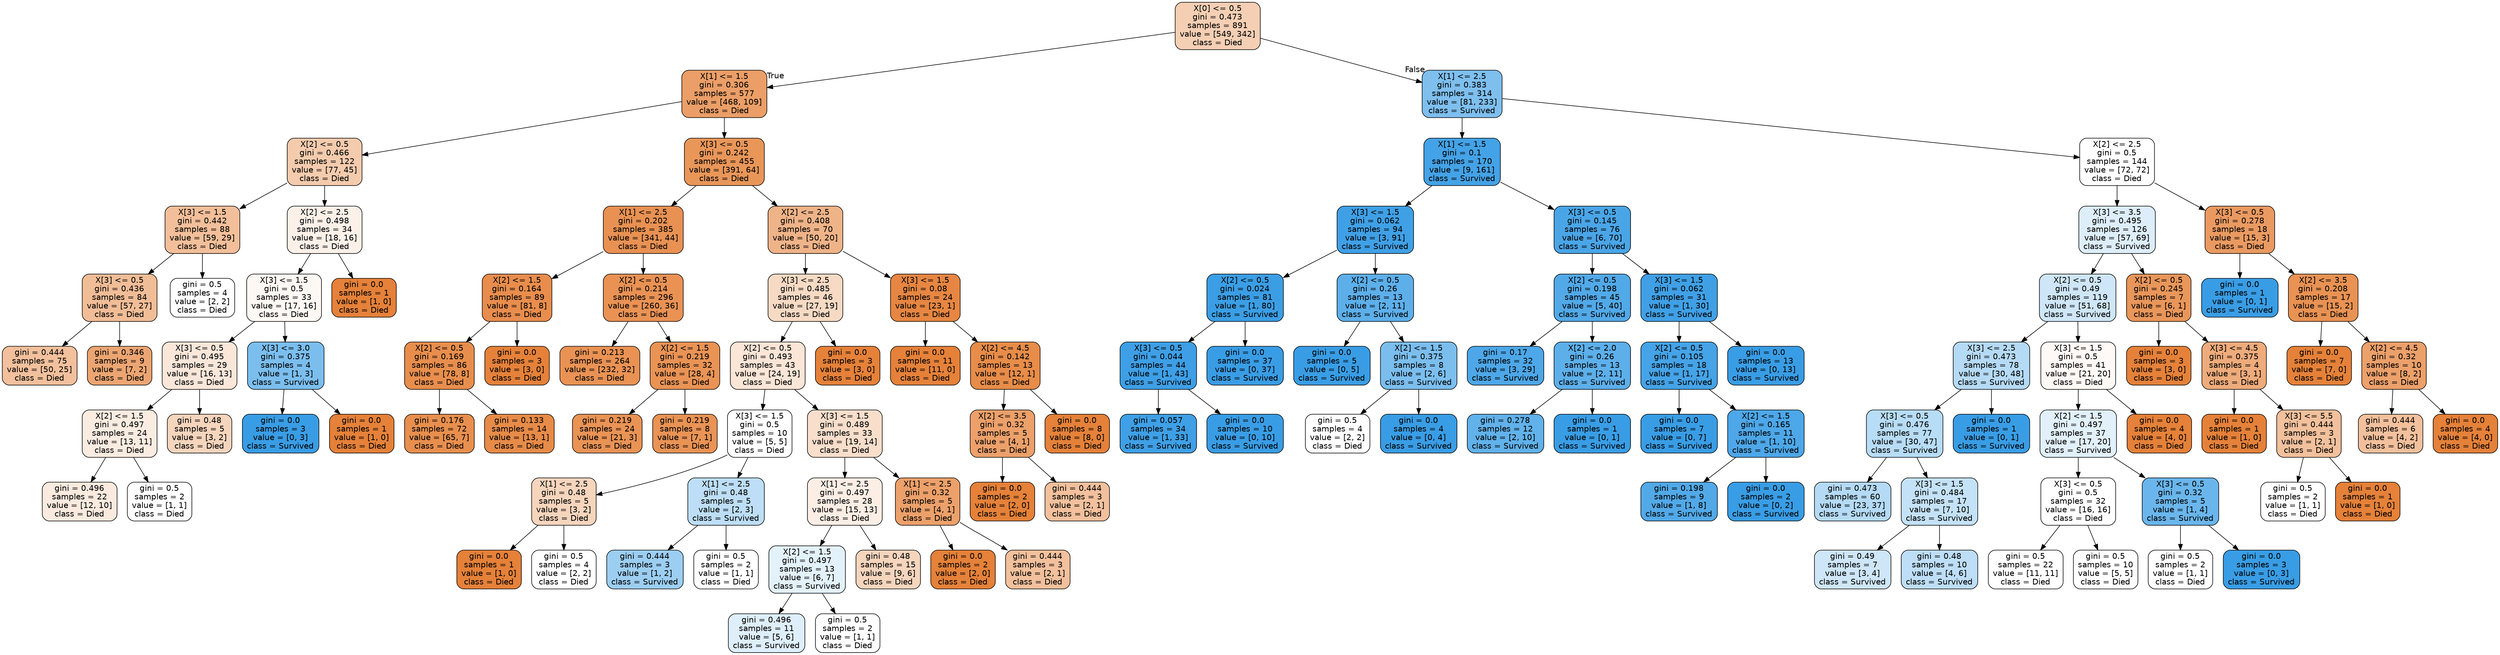 digraph Tree {
node [shape=box, style="filled, rounded", color="black", fontname=helvetica] ;
edge [fontname=helvetica] ;
0 [label="X[0] <= 0.5\ngini = 0.473\nsamples = 891\nvalue = [549, 342]\nclass = Died", fillcolor="#f5cfb4"] ;
1 [label="X[1] <= 1.5\ngini = 0.306\nsamples = 577\nvalue = [468, 109]\nclass = Died", fillcolor="#eb9e67"] ;
0 -> 1 [labeldistance=2.5, labelangle=45, headlabel="True"] ;
2 [label="X[2] <= 0.5\ngini = 0.466\nsamples = 122\nvalue = [77, 45]\nclass = Died", fillcolor="#f4cbad"] ;
1 -> 2 ;
3 [label="X[3] <= 1.5\ngini = 0.442\nsamples = 88\nvalue = [59, 29]\nclass = Died", fillcolor="#f2bf9a"] ;
2 -> 3 ;
4 [label="X[3] <= 0.5\ngini = 0.436\nsamples = 84\nvalue = [57, 27]\nclass = Died", fillcolor="#f1bd97"] ;
3 -> 4 ;
5 [label="gini = 0.444\nsamples = 75\nvalue = [50, 25]\nclass = Died", fillcolor="#f2c09c"] ;
4 -> 5 ;
6 [label="gini = 0.346\nsamples = 9\nvalue = [7, 2]\nclass = Died", fillcolor="#eca572"] ;
4 -> 6 ;
7 [label="gini = 0.5\nsamples = 4\nvalue = [2, 2]\nclass = Died", fillcolor="#ffffff"] ;
3 -> 7 ;
8 [label="X[2] <= 2.5\ngini = 0.498\nsamples = 34\nvalue = [18, 16]\nclass = Died", fillcolor="#fcf1e9"] ;
2 -> 8 ;
9 [label="X[3] <= 1.5\ngini = 0.5\nsamples = 33\nvalue = [17, 16]\nclass = Died", fillcolor="#fdf8f3"] ;
8 -> 9 ;
10 [label="X[3] <= 0.5\ngini = 0.495\nsamples = 29\nvalue = [16, 13]\nclass = Died", fillcolor="#fae7da"] ;
9 -> 10 ;
11 [label="X[2] <= 1.5\ngini = 0.497\nsamples = 24\nvalue = [13, 11]\nclass = Died", fillcolor="#fbece1"] ;
10 -> 11 ;
12 [label="gini = 0.496\nsamples = 22\nvalue = [12, 10]\nclass = Died", fillcolor="#fbeade"] ;
11 -> 12 ;
13 [label="gini = 0.5\nsamples = 2\nvalue = [1, 1]\nclass = Died", fillcolor="#ffffff"] ;
11 -> 13 ;
14 [label="gini = 0.48\nsamples = 5\nvalue = [3, 2]\nclass = Died", fillcolor="#f6d5bd"] ;
10 -> 14 ;
15 [label="X[3] <= 3.0\ngini = 0.375\nsamples = 4\nvalue = [1, 3]\nclass = Survived", fillcolor="#7bbeee"] ;
9 -> 15 ;
16 [label="gini = 0.0\nsamples = 3\nvalue = [0, 3]\nclass = Survived", fillcolor="#399de5"] ;
15 -> 16 ;
17 [label="gini = 0.0\nsamples = 1\nvalue = [1, 0]\nclass = Died", fillcolor="#e58139"] ;
15 -> 17 ;
18 [label="gini = 0.0\nsamples = 1\nvalue = [1, 0]\nclass = Died", fillcolor="#e58139"] ;
8 -> 18 ;
19 [label="X[3] <= 0.5\ngini = 0.242\nsamples = 455\nvalue = [391, 64]\nclass = Died", fillcolor="#e99659"] ;
1 -> 19 ;
20 [label="X[1] <= 2.5\ngini = 0.202\nsamples = 385\nvalue = [341, 44]\nclass = Died", fillcolor="#e89153"] ;
19 -> 20 ;
21 [label="X[2] <= 1.5\ngini = 0.164\nsamples = 89\nvalue = [81, 8]\nclass = Died", fillcolor="#e88d4d"] ;
20 -> 21 ;
22 [label="X[2] <= 0.5\ngini = 0.169\nsamples = 86\nvalue = [78, 8]\nclass = Died", fillcolor="#e88e4d"] ;
21 -> 22 ;
23 [label="gini = 0.176\nsamples = 72\nvalue = [65, 7]\nclass = Died", fillcolor="#e88f4e"] ;
22 -> 23 ;
24 [label="gini = 0.133\nsamples = 14\nvalue = [13, 1]\nclass = Died", fillcolor="#e78b48"] ;
22 -> 24 ;
25 [label="gini = 0.0\nsamples = 3\nvalue = [3, 0]\nclass = Died", fillcolor="#e58139"] ;
21 -> 25 ;
26 [label="X[2] <= 0.5\ngini = 0.214\nsamples = 296\nvalue = [260, 36]\nclass = Died", fillcolor="#e99254"] ;
20 -> 26 ;
27 [label="gini = 0.213\nsamples = 264\nvalue = [232, 32]\nclass = Died", fillcolor="#e99254"] ;
26 -> 27 ;
28 [label="X[2] <= 1.5\ngini = 0.219\nsamples = 32\nvalue = [28, 4]\nclass = Died", fillcolor="#e99355"] ;
26 -> 28 ;
29 [label="gini = 0.219\nsamples = 24\nvalue = [21, 3]\nclass = Died", fillcolor="#e99355"] ;
28 -> 29 ;
30 [label="gini = 0.219\nsamples = 8\nvalue = [7, 1]\nclass = Died", fillcolor="#e99355"] ;
28 -> 30 ;
31 [label="X[2] <= 2.5\ngini = 0.408\nsamples = 70\nvalue = [50, 20]\nclass = Died", fillcolor="#efb388"] ;
19 -> 31 ;
32 [label="X[3] <= 2.5\ngini = 0.485\nsamples = 46\nvalue = [27, 19]\nclass = Died", fillcolor="#f7dac4"] ;
31 -> 32 ;
33 [label="X[2] <= 0.5\ngini = 0.493\nsamples = 43\nvalue = [24, 19]\nclass = Died", fillcolor="#fae5d6"] ;
32 -> 33 ;
34 [label="X[3] <= 1.5\ngini = 0.5\nsamples = 10\nvalue = [5, 5]\nclass = Died", fillcolor="#ffffff"] ;
33 -> 34 ;
35 [label="X[1] <= 2.5\ngini = 0.48\nsamples = 5\nvalue = [3, 2]\nclass = Died", fillcolor="#f6d5bd"] ;
34 -> 35 ;
36 [label="gini = 0.0\nsamples = 1\nvalue = [1, 0]\nclass = Died", fillcolor="#e58139"] ;
35 -> 36 ;
37 [label="gini = 0.5\nsamples = 4\nvalue = [2, 2]\nclass = Died", fillcolor="#ffffff"] ;
35 -> 37 ;
38 [label="X[1] <= 2.5\ngini = 0.48\nsamples = 5\nvalue = [2, 3]\nclass = Survived", fillcolor="#bddef6"] ;
34 -> 38 ;
39 [label="gini = 0.444\nsamples = 3\nvalue = [1, 2]\nclass = Survived", fillcolor="#9ccef2"] ;
38 -> 39 ;
40 [label="gini = 0.5\nsamples = 2\nvalue = [1, 1]\nclass = Died", fillcolor="#ffffff"] ;
38 -> 40 ;
41 [label="X[3] <= 1.5\ngini = 0.489\nsamples = 33\nvalue = [19, 14]\nclass = Died", fillcolor="#f8decb"] ;
33 -> 41 ;
42 [label="X[1] <= 2.5\ngini = 0.497\nsamples = 28\nvalue = [15, 13]\nclass = Died", fillcolor="#fceee5"] ;
41 -> 42 ;
43 [label="X[2] <= 1.5\ngini = 0.497\nsamples = 13\nvalue = [6, 7]\nclass = Survived", fillcolor="#e3f1fb"] ;
42 -> 43 ;
44 [label="gini = 0.496\nsamples = 11\nvalue = [5, 6]\nclass = Survived", fillcolor="#deeffb"] ;
43 -> 44 ;
45 [label="gini = 0.5\nsamples = 2\nvalue = [1, 1]\nclass = Died", fillcolor="#ffffff"] ;
43 -> 45 ;
46 [label="gini = 0.48\nsamples = 15\nvalue = [9, 6]\nclass = Died", fillcolor="#f6d5bd"] ;
42 -> 46 ;
47 [label="X[1] <= 2.5\ngini = 0.32\nsamples = 5\nvalue = [4, 1]\nclass = Died", fillcolor="#eca06a"] ;
41 -> 47 ;
48 [label="gini = 0.0\nsamples = 2\nvalue = [2, 0]\nclass = Died", fillcolor="#e58139"] ;
47 -> 48 ;
49 [label="gini = 0.444\nsamples = 3\nvalue = [2, 1]\nclass = Died", fillcolor="#f2c09c"] ;
47 -> 49 ;
50 [label="gini = 0.0\nsamples = 3\nvalue = [3, 0]\nclass = Died", fillcolor="#e58139"] ;
32 -> 50 ;
51 [label="X[3] <= 1.5\ngini = 0.08\nsamples = 24\nvalue = [23, 1]\nclass = Died", fillcolor="#e68642"] ;
31 -> 51 ;
52 [label="gini = 0.0\nsamples = 11\nvalue = [11, 0]\nclass = Died", fillcolor="#e58139"] ;
51 -> 52 ;
53 [label="X[2] <= 4.5\ngini = 0.142\nsamples = 13\nvalue = [12, 1]\nclass = Died", fillcolor="#e78c49"] ;
51 -> 53 ;
54 [label="X[2] <= 3.5\ngini = 0.32\nsamples = 5\nvalue = [4, 1]\nclass = Died", fillcolor="#eca06a"] ;
53 -> 54 ;
55 [label="gini = 0.0\nsamples = 2\nvalue = [2, 0]\nclass = Died", fillcolor="#e58139"] ;
54 -> 55 ;
56 [label="gini = 0.444\nsamples = 3\nvalue = [2, 1]\nclass = Died", fillcolor="#f2c09c"] ;
54 -> 56 ;
57 [label="gini = 0.0\nsamples = 8\nvalue = [8, 0]\nclass = Died", fillcolor="#e58139"] ;
53 -> 57 ;
58 [label="X[1] <= 2.5\ngini = 0.383\nsamples = 314\nvalue = [81, 233]\nclass = Survived", fillcolor="#7ebfee"] ;
0 -> 58 [labeldistance=2.5, labelangle=-45, headlabel="False"] ;
59 [label="X[1] <= 1.5\ngini = 0.1\nsamples = 170\nvalue = [9, 161]\nclass = Survived", fillcolor="#44a2e6"] ;
58 -> 59 ;
60 [label="X[3] <= 1.5\ngini = 0.062\nsamples = 94\nvalue = [3, 91]\nclass = Survived", fillcolor="#40a0e6"] ;
59 -> 60 ;
61 [label="X[2] <= 0.5\ngini = 0.024\nsamples = 81\nvalue = [1, 80]\nclass = Survived", fillcolor="#3b9ee5"] ;
60 -> 61 ;
62 [label="X[3] <= 0.5\ngini = 0.044\nsamples = 44\nvalue = [1, 43]\nclass = Survived", fillcolor="#3e9fe6"] ;
61 -> 62 ;
63 [label="gini = 0.057\nsamples = 34\nvalue = [1, 33]\nclass = Survived", fillcolor="#3fa0e6"] ;
62 -> 63 ;
64 [label="gini = 0.0\nsamples = 10\nvalue = [0, 10]\nclass = Survived", fillcolor="#399de5"] ;
62 -> 64 ;
65 [label="gini = 0.0\nsamples = 37\nvalue = [0, 37]\nclass = Survived", fillcolor="#399de5"] ;
61 -> 65 ;
66 [label="X[2] <= 0.5\ngini = 0.26\nsamples = 13\nvalue = [2, 11]\nclass = Survived", fillcolor="#5dafea"] ;
60 -> 66 ;
67 [label="gini = 0.0\nsamples = 5\nvalue = [0, 5]\nclass = Survived", fillcolor="#399de5"] ;
66 -> 67 ;
68 [label="X[2] <= 1.5\ngini = 0.375\nsamples = 8\nvalue = [2, 6]\nclass = Survived", fillcolor="#7bbeee"] ;
66 -> 68 ;
69 [label="gini = 0.5\nsamples = 4\nvalue = [2, 2]\nclass = Died", fillcolor="#ffffff"] ;
68 -> 69 ;
70 [label="gini = 0.0\nsamples = 4\nvalue = [0, 4]\nclass = Survived", fillcolor="#399de5"] ;
68 -> 70 ;
71 [label="X[3] <= 0.5\ngini = 0.145\nsamples = 76\nvalue = [6, 70]\nclass = Survived", fillcolor="#4aa5e7"] ;
59 -> 71 ;
72 [label="X[2] <= 0.5\ngini = 0.198\nsamples = 45\nvalue = [5, 40]\nclass = Survived", fillcolor="#52a9e8"] ;
71 -> 72 ;
73 [label="gini = 0.17\nsamples = 32\nvalue = [3, 29]\nclass = Survived", fillcolor="#4da7e8"] ;
72 -> 73 ;
74 [label="X[2] <= 2.0\ngini = 0.26\nsamples = 13\nvalue = [2, 11]\nclass = Survived", fillcolor="#5dafea"] ;
72 -> 74 ;
75 [label="gini = 0.278\nsamples = 12\nvalue = [2, 10]\nclass = Survived", fillcolor="#61b1ea"] ;
74 -> 75 ;
76 [label="gini = 0.0\nsamples = 1\nvalue = [0, 1]\nclass = Survived", fillcolor="#399de5"] ;
74 -> 76 ;
77 [label="X[3] <= 1.5\ngini = 0.062\nsamples = 31\nvalue = [1, 30]\nclass = Survived", fillcolor="#40a0e6"] ;
71 -> 77 ;
78 [label="X[2] <= 0.5\ngini = 0.105\nsamples = 18\nvalue = [1, 17]\nclass = Survived", fillcolor="#45a3e7"] ;
77 -> 78 ;
79 [label="gini = 0.0\nsamples = 7\nvalue = [0, 7]\nclass = Survived", fillcolor="#399de5"] ;
78 -> 79 ;
80 [label="X[2] <= 1.5\ngini = 0.165\nsamples = 11\nvalue = [1, 10]\nclass = Survived", fillcolor="#4da7e8"] ;
78 -> 80 ;
81 [label="gini = 0.198\nsamples = 9\nvalue = [1, 8]\nclass = Survived", fillcolor="#52a9e8"] ;
80 -> 81 ;
82 [label="gini = 0.0\nsamples = 2\nvalue = [0, 2]\nclass = Survived", fillcolor="#399de5"] ;
80 -> 82 ;
83 [label="gini = 0.0\nsamples = 13\nvalue = [0, 13]\nclass = Survived", fillcolor="#399de5"] ;
77 -> 83 ;
84 [label="X[2] <= 2.5\ngini = 0.5\nsamples = 144\nvalue = [72, 72]\nclass = Died", fillcolor="#ffffff"] ;
58 -> 84 ;
85 [label="X[3] <= 3.5\ngini = 0.495\nsamples = 126\nvalue = [57, 69]\nclass = Survived", fillcolor="#ddeefa"] ;
84 -> 85 ;
86 [label="X[2] <= 0.5\ngini = 0.49\nsamples = 119\nvalue = [51, 68]\nclass = Survived", fillcolor="#cee6f8"] ;
85 -> 86 ;
87 [label="X[3] <= 2.5\ngini = 0.473\nsamples = 78\nvalue = [30, 48]\nclass = Survived", fillcolor="#b5daf5"] ;
86 -> 87 ;
88 [label="X[3] <= 0.5\ngini = 0.476\nsamples = 77\nvalue = [30, 47]\nclass = Survived", fillcolor="#b7dcf6"] ;
87 -> 88 ;
89 [label="gini = 0.473\nsamples = 60\nvalue = [23, 37]\nclass = Survived", fillcolor="#b4daf5"] ;
88 -> 89 ;
90 [label="X[3] <= 1.5\ngini = 0.484\nsamples = 17\nvalue = [7, 10]\nclass = Survived", fillcolor="#c4e2f7"] ;
88 -> 90 ;
91 [label="gini = 0.49\nsamples = 7\nvalue = [3, 4]\nclass = Survived", fillcolor="#cee6f8"] ;
90 -> 91 ;
92 [label="gini = 0.48\nsamples = 10\nvalue = [4, 6]\nclass = Survived", fillcolor="#bddef6"] ;
90 -> 92 ;
93 [label="gini = 0.0\nsamples = 1\nvalue = [0, 1]\nclass = Survived", fillcolor="#399de5"] ;
87 -> 93 ;
94 [label="X[3] <= 1.5\ngini = 0.5\nsamples = 41\nvalue = [21, 20]\nclass = Died", fillcolor="#fef9f6"] ;
86 -> 94 ;
95 [label="X[2] <= 1.5\ngini = 0.497\nsamples = 37\nvalue = [17, 20]\nclass = Survived", fillcolor="#e1f0fb"] ;
94 -> 95 ;
96 [label="X[3] <= 0.5\ngini = 0.5\nsamples = 32\nvalue = [16, 16]\nclass = Died", fillcolor="#ffffff"] ;
95 -> 96 ;
97 [label="gini = 0.5\nsamples = 22\nvalue = [11, 11]\nclass = Died", fillcolor="#ffffff"] ;
96 -> 97 ;
98 [label="gini = 0.5\nsamples = 10\nvalue = [5, 5]\nclass = Died", fillcolor="#ffffff"] ;
96 -> 98 ;
99 [label="X[3] <= 0.5\ngini = 0.32\nsamples = 5\nvalue = [1, 4]\nclass = Survived", fillcolor="#6ab6ec"] ;
95 -> 99 ;
100 [label="gini = 0.5\nsamples = 2\nvalue = [1, 1]\nclass = Died", fillcolor="#ffffff"] ;
99 -> 100 ;
101 [label="gini = 0.0\nsamples = 3\nvalue = [0, 3]\nclass = Survived", fillcolor="#399de5"] ;
99 -> 101 ;
102 [label="gini = 0.0\nsamples = 4\nvalue = [4, 0]\nclass = Died", fillcolor="#e58139"] ;
94 -> 102 ;
103 [label="X[2] <= 0.5\ngini = 0.245\nsamples = 7\nvalue = [6, 1]\nclass = Died", fillcolor="#e9965a"] ;
85 -> 103 ;
104 [label="gini = 0.0\nsamples = 3\nvalue = [3, 0]\nclass = Died", fillcolor="#e58139"] ;
103 -> 104 ;
105 [label="X[3] <= 4.5\ngini = 0.375\nsamples = 4\nvalue = [3, 1]\nclass = Died", fillcolor="#eeab7b"] ;
103 -> 105 ;
106 [label="gini = 0.0\nsamples = 1\nvalue = [1, 0]\nclass = Died", fillcolor="#e58139"] ;
105 -> 106 ;
107 [label="X[3] <= 5.5\ngini = 0.444\nsamples = 3\nvalue = [2, 1]\nclass = Died", fillcolor="#f2c09c"] ;
105 -> 107 ;
108 [label="gini = 0.5\nsamples = 2\nvalue = [1, 1]\nclass = Died", fillcolor="#ffffff"] ;
107 -> 108 ;
109 [label="gini = 0.0\nsamples = 1\nvalue = [1, 0]\nclass = Died", fillcolor="#e58139"] ;
107 -> 109 ;
110 [label="X[3] <= 0.5\ngini = 0.278\nsamples = 18\nvalue = [15, 3]\nclass = Died", fillcolor="#ea9a61"] ;
84 -> 110 ;
111 [label="gini = 0.0\nsamples = 1\nvalue = [0, 1]\nclass = Survived", fillcolor="#399de5"] ;
110 -> 111 ;
112 [label="X[2] <= 3.5\ngini = 0.208\nsamples = 17\nvalue = [15, 2]\nclass = Died", fillcolor="#e89253"] ;
110 -> 112 ;
113 [label="gini = 0.0\nsamples = 7\nvalue = [7, 0]\nclass = Died", fillcolor="#e58139"] ;
112 -> 113 ;
114 [label="X[2] <= 4.5\ngini = 0.32\nsamples = 10\nvalue = [8, 2]\nclass = Died", fillcolor="#eca06a"] ;
112 -> 114 ;
115 [label="gini = 0.444\nsamples = 6\nvalue = [4, 2]\nclass = Died", fillcolor="#f2c09c"] ;
114 -> 115 ;
116 [label="gini = 0.0\nsamples = 4\nvalue = [4, 0]\nclass = Died", fillcolor="#e58139"] ;
114 -> 116 ;
}